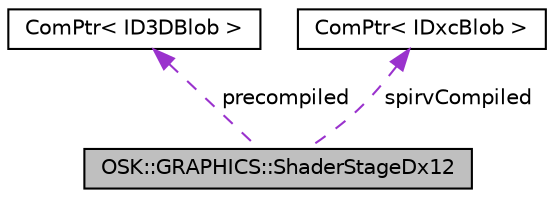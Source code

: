 digraph "OSK::GRAPHICS::ShaderStageDx12"
{
 // LATEX_PDF_SIZE
  edge [fontname="Helvetica",fontsize="10",labelfontname="Helvetica",labelfontsize="10"];
  node [fontname="Helvetica",fontsize="10",shape=record];
  Node1 [label="OSK::GRAPHICS::ShaderStageDx12",height=0.2,width=0.4,color="black", fillcolor="grey75", style="filled", fontcolor="black",tooltip="Contiene los datos compilados de un shader."];
  Node2 -> Node1 [dir="back",color="darkorchid3",fontsize="10",style="dashed",label=" precompiled" ,fontname="Helvetica"];
  Node2 [label="ComPtr\< ID3DBlob \>",height=0.2,width=0.4,color="black", fillcolor="white", style="filled",tooltip=" "];
  Node3 -> Node1 [dir="back",color="darkorchid3",fontsize="10",style="dashed",label=" spirvCompiled" ,fontname="Helvetica"];
  Node3 [label="ComPtr\< IDxcBlob \>",height=0.2,width=0.4,color="black", fillcolor="white", style="filled",tooltip=" "];
}

